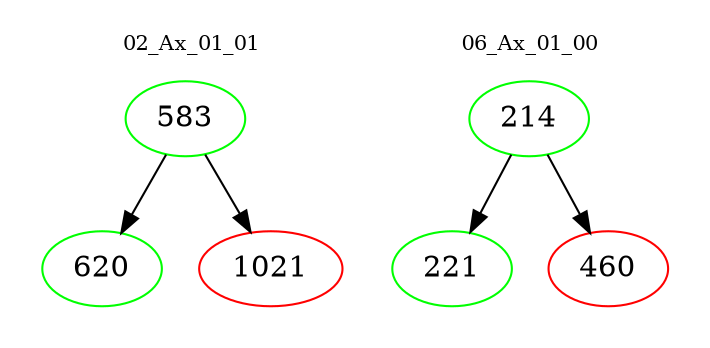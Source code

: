 digraph{
subgraph cluster_0 {
color = white
label = "02_Ax_01_01";
fontsize=10;
T0_583 [label="583", color="green"]
T0_583 -> T0_620 [color="black"]
T0_620 [label="620", color="green"]
T0_583 -> T0_1021 [color="black"]
T0_1021 [label="1021", color="red"]
}
subgraph cluster_1 {
color = white
label = "06_Ax_01_00";
fontsize=10;
T1_214 [label="214", color="green"]
T1_214 -> T1_221 [color="black"]
T1_221 [label="221", color="green"]
T1_214 -> T1_460 [color="black"]
T1_460 [label="460", color="red"]
}
}
